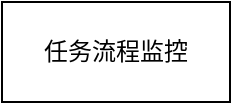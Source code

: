 <mxfile version="22.1.3" type="github">
  <diagram name="第 1 页" id="v0ZZsLt1QzAVdskHF9LE">
    <mxGraphModel dx="1114" dy="595" grid="1" gridSize="10" guides="1" tooltips="1" connect="1" arrows="1" fold="1" page="1" pageScale="1" pageWidth="827" pageHeight="1169" math="0" shadow="0">
      <root>
        <mxCell id="0" />
        <mxCell id="1" parent="0" />
        <mxCell id="qKF-KL9unNlibL_xfOOc-2" value="任务流程监控" style="rounded=0;whiteSpace=wrap;html=1;" vertex="1" parent="1">
          <mxGeometry x="220" y="280" width="114" height="50" as="geometry" />
        </mxCell>
      </root>
    </mxGraphModel>
  </diagram>
</mxfile>
